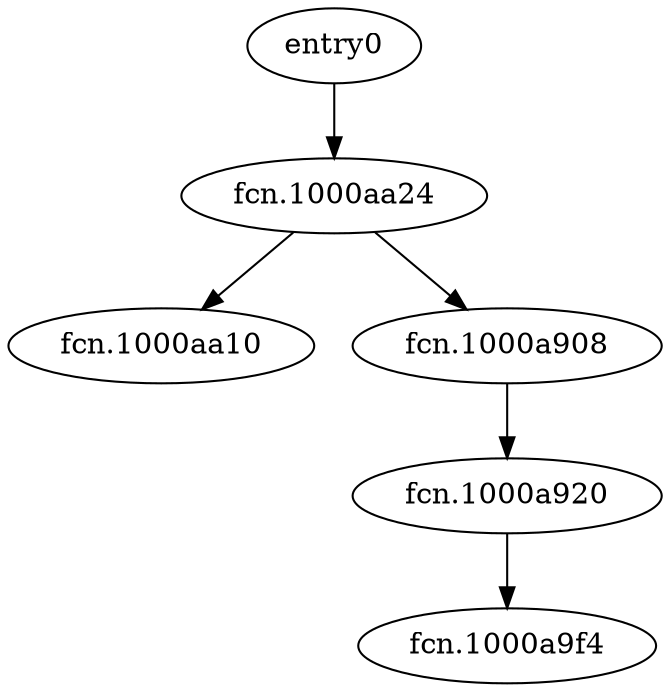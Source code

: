 digraph code {
  "0x10009e50" [label="entry0"];
  "0x10009e50" -> "0x1000aa24";
  "0x1000aa24" [label="fcn.1000aa24"];
  "0x1000aa24" [label="fcn.1000aa24"];
  "0x1000aa24" -> "0x1000aa10";
  "0x1000aa10" [label="fcn.1000aa10"];
  "0x1000aa24" -> "0x1000a908";
  "0x1000a908" [label="fcn.1000a908"];
  "0x1000a908" [label="fcn.1000a908"];
  "0x1000a908" -> "0x1000a920";
  "0x1000a920" [label="fcn.1000a920"];
  "0x1000a920" [label="fcn.1000a920"];
  "0x1000a920" -> "0x1000a9f4";
  "0x1000a9f4" [label="fcn.1000a9f4"];
}